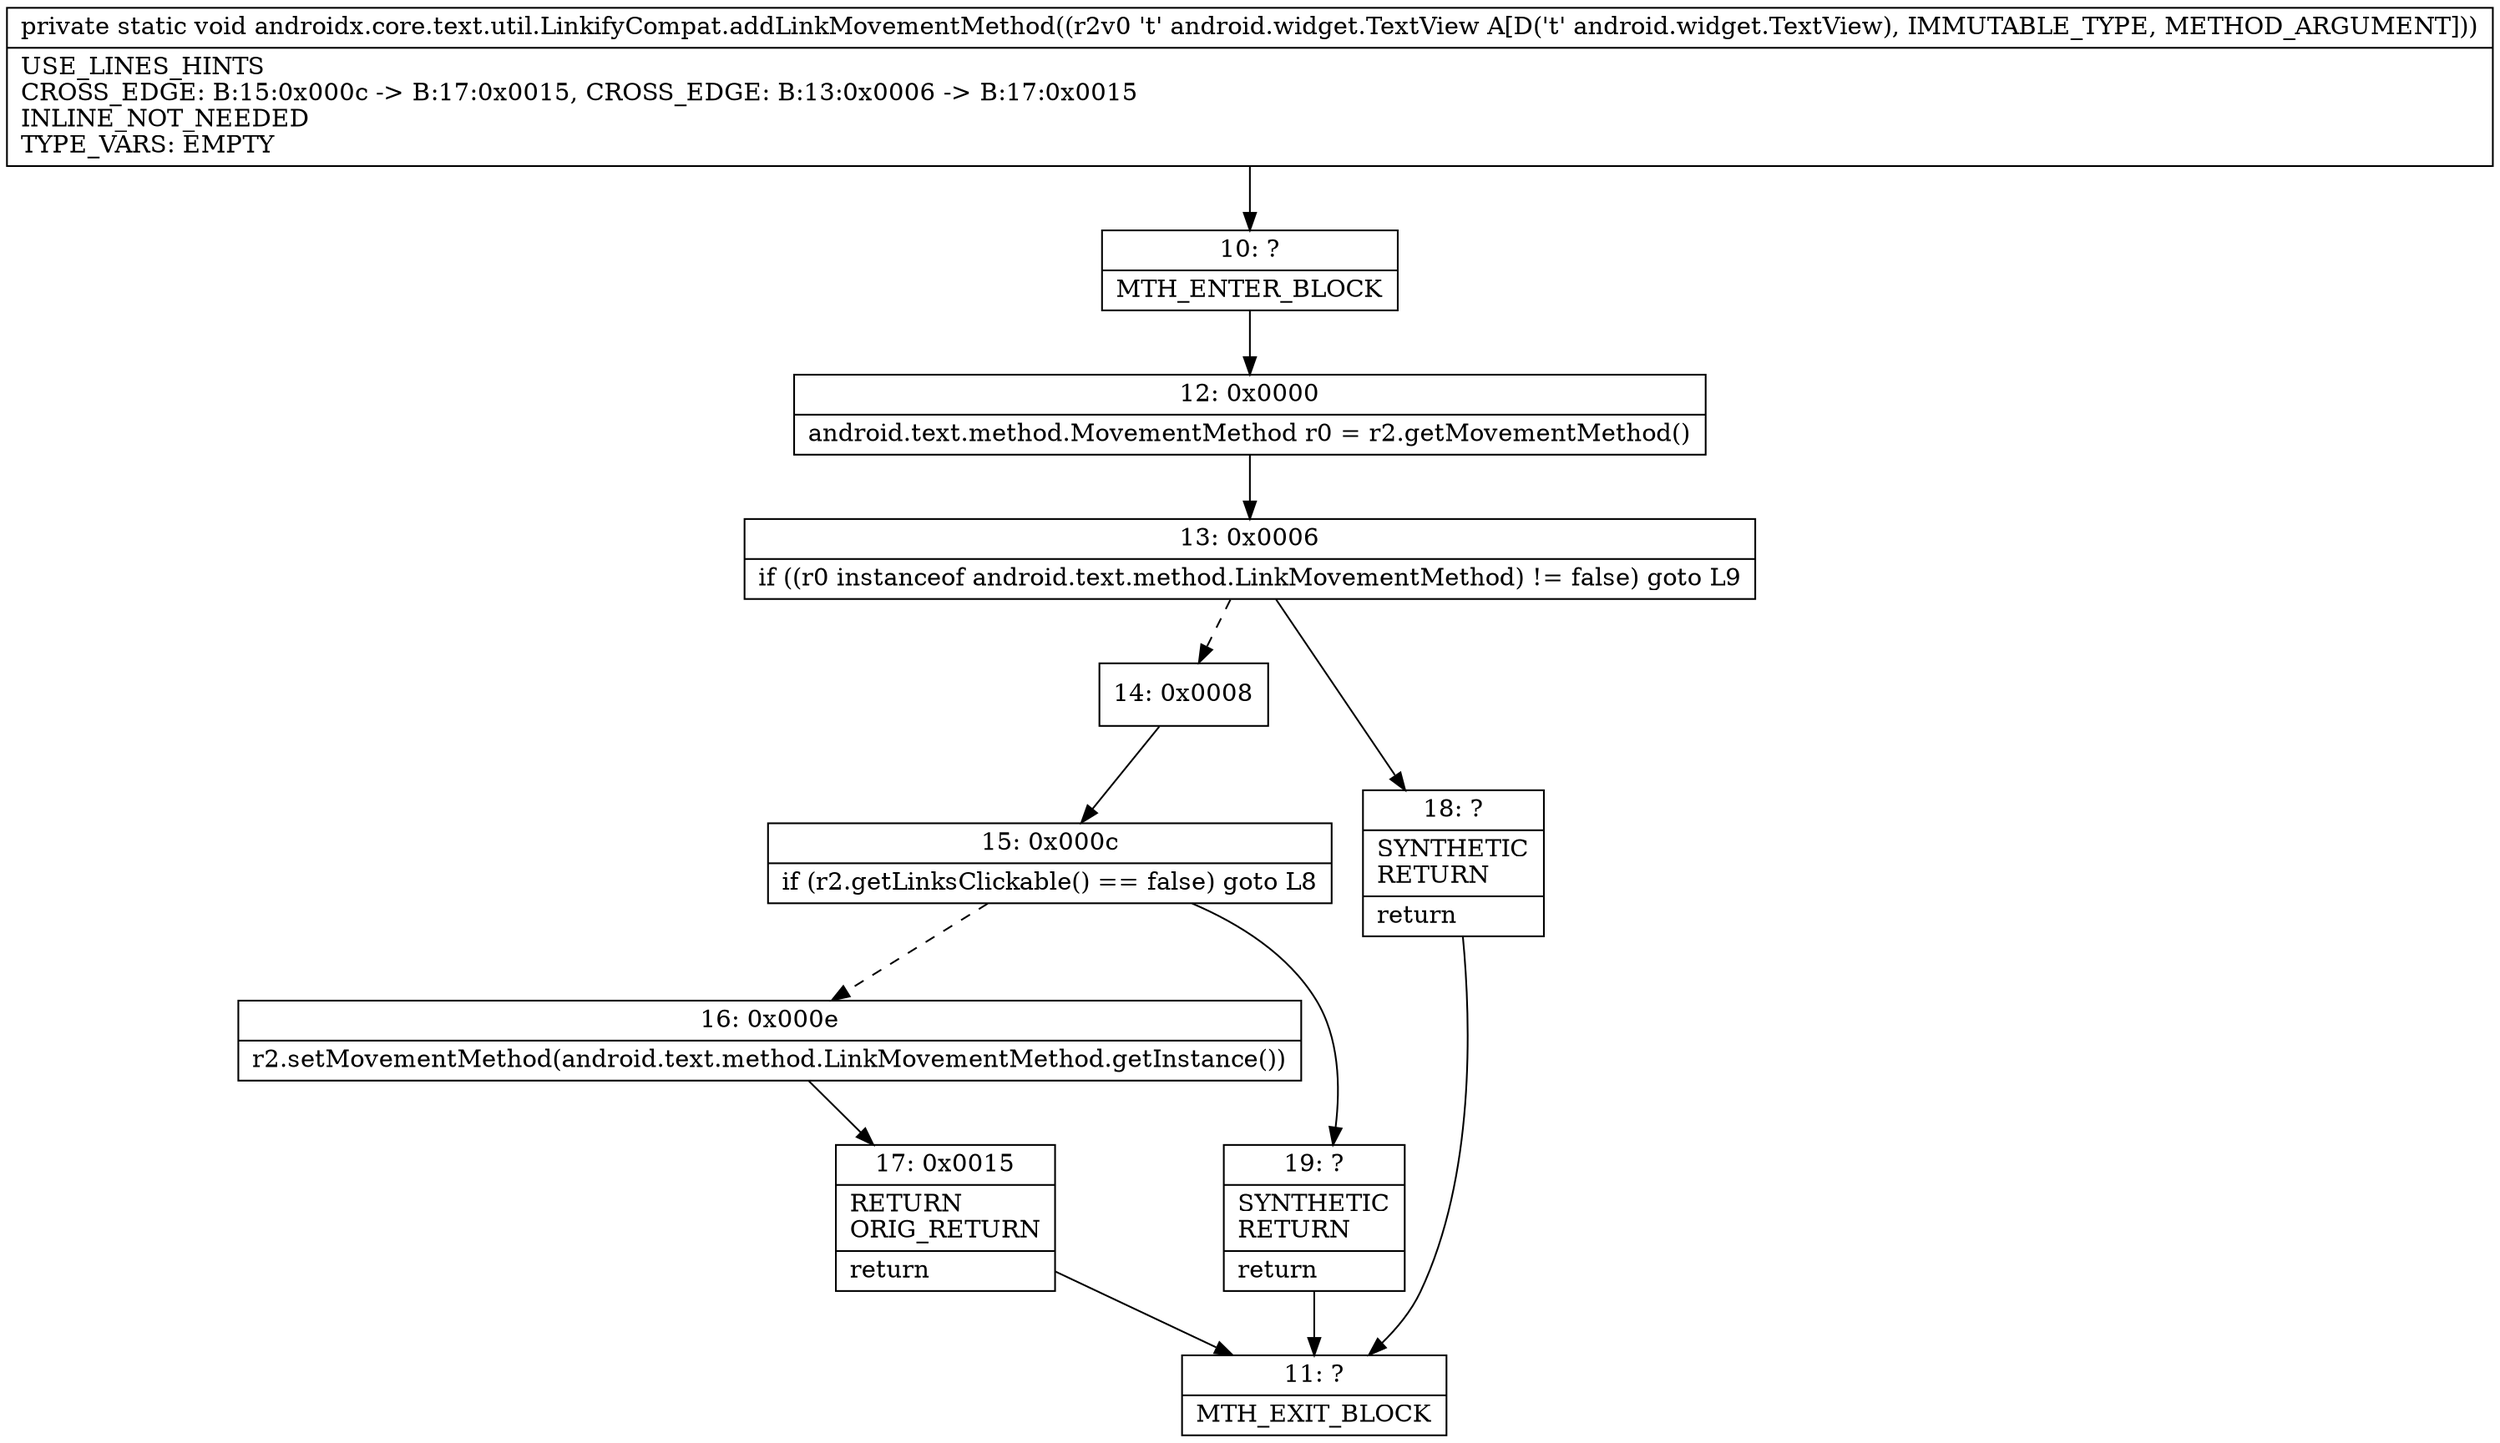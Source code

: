 digraph "CFG forandroidx.core.text.util.LinkifyCompat.addLinkMovementMethod(Landroid\/widget\/TextView;)V" {
Node_10 [shape=record,label="{10\:\ ?|MTH_ENTER_BLOCK\l}"];
Node_12 [shape=record,label="{12\:\ 0x0000|android.text.method.MovementMethod r0 = r2.getMovementMethod()\l}"];
Node_13 [shape=record,label="{13\:\ 0x0006|if ((r0 instanceof android.text.method.LinkMovementMethod) != false) goto L9\l}"];
Node_14 [shape=record,label="{14\:\ 0x0008}"];
Node_15 [shape=record,label="{15\:\ 0x000c|if (r2.getLinksClickable() == false) goto L8\l}"];
Node_16 [shape=record,label="{16\:\ 0x000e|r2.setMovementMethod(android.text.method.LinkMovementMethod.getInstance())\l}"];
Node_17 [shape=record,label="{17\:\ 0x0015|RETURN\lORIG_RETURN\l|return\l}"];
Node_11 [shape=record,label="{11\:\ ?|MTH_EXIT_BLOCK\l}"];
Node_19 [shape=record,label="{19\:\ ?|SYNTHETIC\lRETURN\l|return\l}"];
Node_18 [shape=record,label="{18\:\ ?|SYNTHETIC\lRETURN\l|return\l}"];
MethodNode[shape=record,label="{private static void androidx.core.text.util.LinkifyCompat.addLinkMovementMethod((r2v0 't' android.widget.TextView A[D('t' android.widget.TextView), IMMUTABLE_TYPE, METHOD_ARGUMENT]))  | USE_LINES_HINTS\lCROSS_EDGE: B:15:0x000c \-\> B:17:0x0015, CROSS_EDGE: B:13:0x0006 \-\> B:17:0x0015\lINLINE_NOT_NEEDED\lTYPE_VARS: EMPTY\l}"];
MethodNode -> Node_10;Node_10 -> Node_12;
Node_12 -> Node_13;
Node_13 -> Node_14[style=dashed];
Node_13 -> Node_18;
Node_14 -> Node_15;
Node_15 -> Node_16[style=dashed];
Node_15 -> Node_19;
Node_16 -> Node_17;
Node_17 -> Node_11;
Node_19 -> Node_11;
Node_18 -> Node_11;
}

